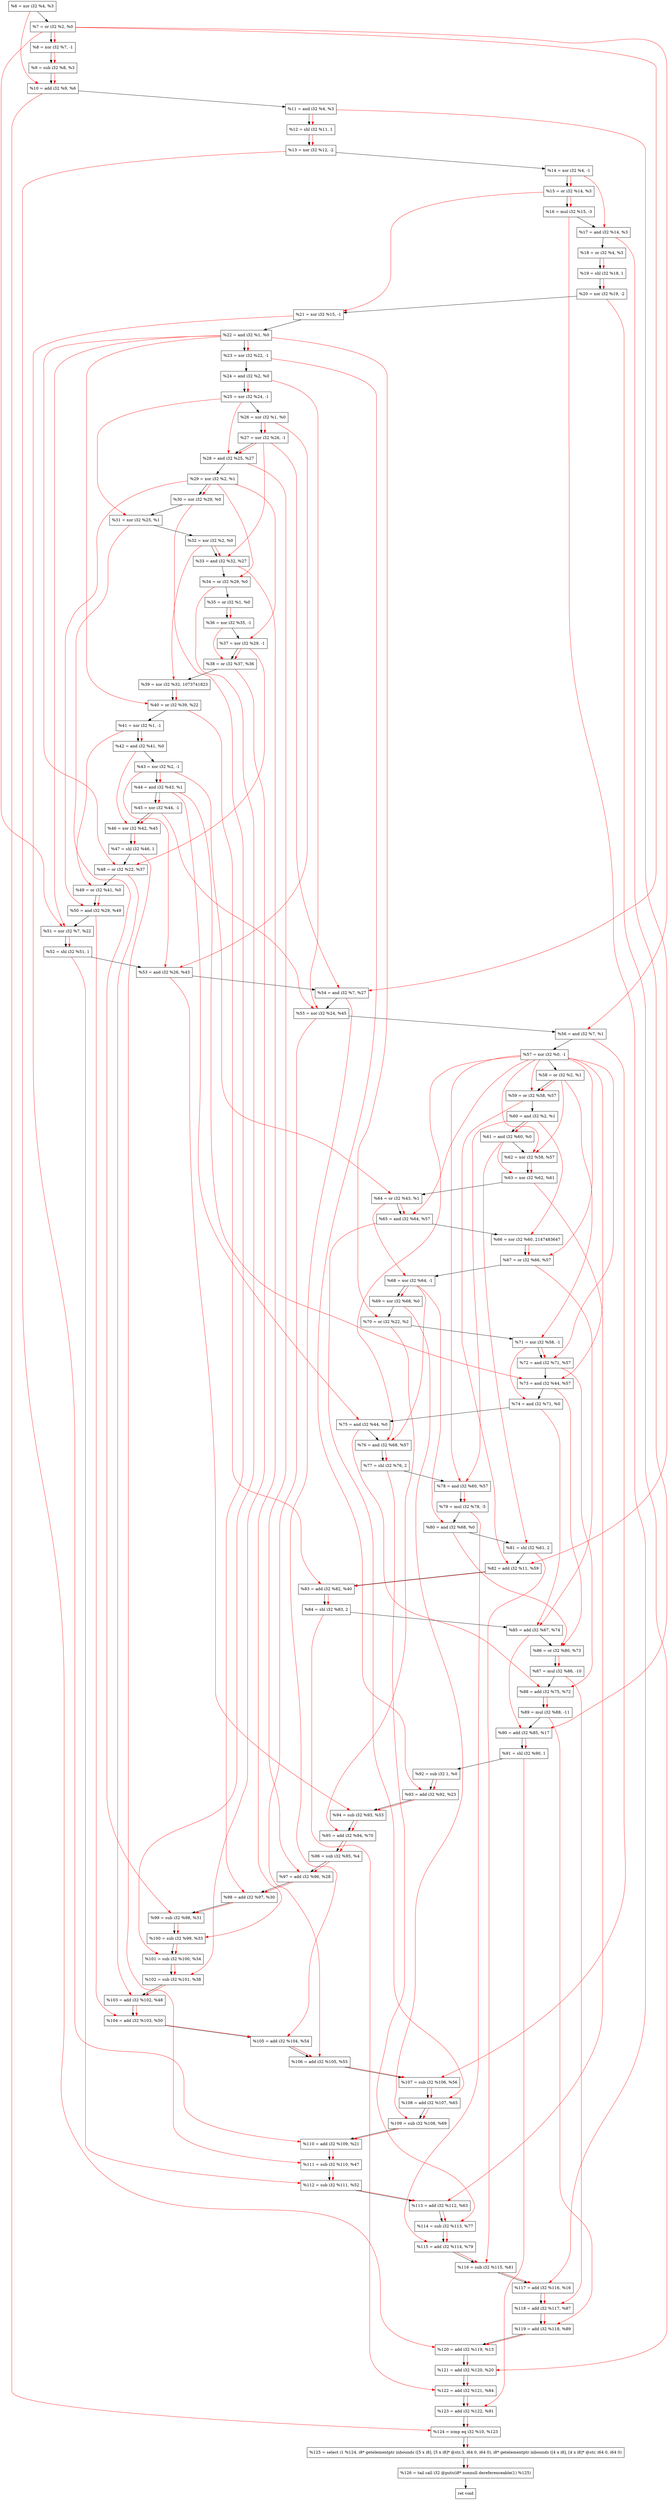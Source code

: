 digraph "DFG for'crackme' function" {
	Node0x1b0df90[shape=record, label="  %6 = xor i32 %4, %3"];
	Node0x1b0e000[shape=record, label="  %7 = or i32 %2, %0"];
	Node0x1b0e680[shape=record, label="  %8 = xor i32 %7, -1"];
	Node0x1b0e6f0[shape=record, label="  %9 = sub i32 %8, %3"];
	Node0x1b0e760[shape=record, label="  %10 = add i32 %9, %6"];
	Node0x1b0e7d0[shape=record, label="  %11 = and i32 %4, %3"];
	Node0x1b0e870[shape=record, label="  %12 = shl i32 %11, 1"];
	Node0x1b0e910[shape=record, label="  %13 = xor i32 %12, -2"];
	Node0x1b0e980[shape=record, label="  %14 = xor i32 %4, -1"];
	Node0x1b0e9f0[shape=record, label="  %15 = or i32 %14, %3"];
	Node0x1b0ea90[shape=record, label="  %16 = mul i32 %15, -3"];
	Node0x1b0eb00[shape=record, label="  %17 = and i32 %14, %3"];
	Node0x1b0eb70[shape=record, label="  %18 = or i32 %4, %3"];
	Node0x1b0ebe0[shape=record, label="  %19 = shl i32 %18, 1"];
	Node0x1b0ec50[shape=record, label="  %20 = xor i32 %19, -2"];
	Node0x1b0ecc0[shape=record, label="  %21 = xor i32 %15, -1"];
	Node0x1b0ed30[shape=record, label="  %22 = and i32 %1, %0"];
	Node0x1b0eda0[shape=record, label="  %23 = xor i32 %22, -1"];
	Node0x1b0ee10[shape=record, label="  %24 = and i32 %2, %0"];
	Node0x1b0ee80[shape=record, label="  %25 = xor i32 %24, -1"];
	Node0x1b0eef0[shape=record, label="  %26 = xor i32 %1, %0"];
	Node0x1b0ef60[shape=record, label="  %27 = xor i32 %26, -1"];
	Node0x1b0efd0[shape=record, label="  %28 = and i32 %25, %27"];
	Node0x1b0f040[shape=record, label="  %29 = xor i32 %2, %1"];
	Node0x1b0f0b0[shape=record, label="  %30 = xor i32 %29, %0"];
	Node0x1b0f120[shape=record, label="  %31 = xor i32 %25, %1"];
	Node0x1b0f190[shape=record, label="  %32 = xor i32 %2, %0"];
	Node0x1b0f410[shape=record, label="  %33 = and i32 %32, %27"];
	Node0x1b0f480[shape=record, label="  %34 = or i32 %29, %0"];
	Node0x1b0f4f0[shape=record, label="  %35 = or i32 %1, %0"];
	Node0x1b0f560[shape=record, label="  %36 = xor i32 %35, -1"];
	Node0x1b0f5d0[shape=record, label="  %37 = xor i32 %29, -1"];
	Node0x1b0f640[shape=record, label="  %38 = or i32 %37, %36"];
	Node0x1b0f6e0[shape=record, label="  %39 = xor i32 %32, 1073741823"];
	Node0x1b0f750[shape=record, label="  %40 = or i32 %39, %22"];
	Node0x1b0f7c0[shape=record, label="  %41 = xor i32 %1, -1"];
	Node0x1b0f830[shape=record, label="  %42 = and i32 %41, %0"];
	Node0x1b0f8a0[shape=record, label="  %43 = xor i32 %2, -1"];
	Node0x1b0f910[shape=record, label="  %44 = and i32 %43, %1"];
	Node0x1b0f980[shape=record, label="  %45 = xor i32 %44, -1"];
	Node0x1b0f9f0[shape=record, label="  %46 = xor i32 %42, %45"];
	Node0x1b0fa60[shape=record, label="  %47 = shl i32 %46, 1"];
	Node0x1b0fad0[shape=record, label="  %48 = or i32 %22, %37"];
	Node0x1b0fb40[shape=record, label="  %49 = or i32 %41, %0"];
	Node0x1b0fbb0[shape=record, label="  %50 = and i32 %29, %49"];
	Node0x1b0fc20[shape=record, label="  %51 = xor i32 %7, %22"];
	Node0x1b0fc90[shape=record, label="  %52 = shl i32 %51, 1"];
	Node0x1b0fd00[shape=record, label="  %53 = and i32 %26, %43"];
	Node0x1b0fd70[shape=record, label="  %54 = and i32 %7, %27"];
	Node0x1b0fde0[shape=record, label="  %55 = xor i32 %24, %45"];
	Node0x1b0fe50[shape=record, label="  %56 = and i32 %7, %1"];
	Node0x1b0fec0[shape=record, label="  %57 = xor i32 %0, -1"];
	Node0x1b0ff30[shape=record, label="  %58 = or i32 %2, %1"];
	Node0x1b0ffa0[shape=record, label="  %59 = or i32 %58, %57"];
	Node0x1b10010[shape=record, label="  %60 = and i32 %2, %1"];
	Node0x1b10080[shape=record, label="  %61 = and i32 %60, %0"];
	Node0x1b100f0[shape=record, label="  %62 = xor i32 %58, %57"];
	Node0x1b10160[shape=record, label="  %63 = xor i32 %62, %61"];
	Node0x1b101d0[shape=record, label="  %64 = or i32 %43, %1"];
	Node0x1b10650[shape=record, label="  %65 = and i32 %64, %57"];
	Node0x1b106f0[shape=record, label="  %66 = xor i32 %60, 2147483647"];
	Node0x1b10760[shape=record, label="  %67 = or i32 %66, %57"];
	Node0x1b107d0[shape=record, label="  %68 = xor i32 %64, -1"];
	Node0x1b10840[shape=record, label="  %69 = xor i32 %68, %0"];
	Node0x1b108b0[shape=record, label="  %70 = or i32 %22, %2"];
	Node0x1b10920[shape=record, label="  %71 = xor i32 %58, -1"];
	Node0x1b10990[shape=record, label="  %72 = and i32 %71, %57"];
	Node0x1b10a00[shape=record, label="  %73 = and i32 %44, %57"];
	Node0x1b10a70[shape=record, label="  %74 = and i32 %71, %0"];
	Node0x1b10ae0[shape=record, label="  %75 = and i32 %44, %0"];
	Node0x1b10b50[shape=record, label="  %76 = and i32 %68, %57"];
	Node0x1b10bf0[shape=record, label="  %77 = shl i32 %76, 2"];
	Node0x1b10c60[shape=record, label="  %78 = and i32 %60, %57"];
	Node0x1b10d00[shape=record, label="  %79 = mul i32 %78, -5"];
	Node0x1b10d70[shape=record, label="  %80 = and i32 %68, %0"];
	Node0x1b10de0[shape=record, label="  %81 = shl i32 %61, 2"];
	Node0x1b10e50[shape=record, label="  %82 = add i32 %11, %59"];
	Node0x1b10ec0[shape=record, label="  %83 = add i32 %82, %40"];
	Node0x1b10f30[shape=record, label="  %84 = shl i32 %83, 2"];
	Node0x1b10fa0[shape=record, label="  %85 = add i32 %67, %74"];
	Node0x1b11010[shape=record, label="  %86 = or i32 %80, %73"];
	Node0x1b110b0[shape=record, label="  %87 = mul i32 %86, -10"];
	Node0x1b11120[shape=record, label="  %88 = add i32 %75, %72"];
	Node0x1b111c0[shape=record, label="  %89 = mul i32 %88, -11"];
	Node0x1b11230[shape=record, label="  %90 = add i32 %85, %17"];
	Node0x1b112a0[shape=record, label="  %91 = shl i32 %90, 1"];
	Node0x1b11310[shape=record, label="  %92 = sub i32 1, %0"];
	Node0x1b11380[shape=record, label="  %93 = add i32 %92, %23"];
	Node0x1b113f0[shape=record, label="  %94 = sub i32 %93, %53"];
	Node0x1b11460[shape=record, label="  %95 = add i32 %94, %70"];
	Node0x1b114d0[shape=record, label="  %96 = sub i32 %95, %4"];
	Node0x1b11540[shape=record, label="  %97 = add i32 %96, %28"];
	Node0x1b115b0[shape=record, label="  %98 = add i32 %97, %30"];
	Node0x1b11620[shape=record, label="  %99 = sub i32 %98, %31"];
	Node0x1b11690[shape=record, label="  %100 = sub i32 %99, %33"];
	Node0x1b11700[shape=record, label="  %101 = sub i32 %100, %34"];
	Node0x1b11770[shape=record, label="  %102 = sub i32 %101, %38"];
	Node0x1b117e0[shape=record, label="  %103 = add i32 %102, %48"];
	Node0x1b11850[shape=record, label="  %104 = add i32 %103, %50"];
	Node0x1b118c0[shape=record, label="  %105 = add i32 %104, %54"];
	Node0x1b11930[shape=record, label="  %106 = add i32 %105, %55"];
	Node0x1b119a0[shape=record, label="  %107 = sub i32 %106, %56"];
	Node0x1b11a10[shape=record, label="  %108 = add i32 %107, %65"];
	Node0x1b11a80[shape=record, label="  %109 = sub i32 %108, %69"];
	Node0x1b11af0[shape=record, label="  %110 = add i32 %109, %21"];
	Node0x1b11b60[shape=record, label="  %111 = sub i32 %110, %47"];
	Node0x1b11bd0[shape=record, label="  %112 = sub i32 %111, %52"];
	Node0x1b11c40[shape=record, label="  %113 = add i32 %112, %63"];
	Node0x1b11cb0[shape=record, label="  %114 = sub i32 %113, %77"];
	Node0x1b11d20[shape=record, label="  %115 = add i32 %114, %79"];
	Node0x1b11d90[shape=record, label="  %116 = sub i32 %115, %81"];
	Node0x1b11e00[shape=record, label="  %117 = add i32 %116, %16"];
	Node0x1b11e70[shape=record, label="  %118 = add i32 %117, %87"];
	Node0x1b11ee0[shape=record, label="  %119 = add i32 %118, %89"];
	Node0x1b11f50[shape=record, label="  %120 = add i32 %119, %13"];
	Node0x1b11fc0[shape=record, label="  %121 = add i32 %120, %20"];
	Node0x1b12030[shape=record, label="  %122 = add i32 %121, %84"];
	Node0x1b120a0[shape=record, label="  %123 = add i32 %122, %91"];
	Node0x1b12110[shape=record, label="  %124 = icmp eq i32 %10, %123"];
	Node0x1aae268[shape=record, label="  %125 = select i1 %124, i8* getelementptr inbounds ([5 x i8], [5 x i8]* @str.3, i64 0, i64 0), i8* getelementptr inbounds ([4 x i8], [4 x i8]* @str, i64 0, i64 0)"];
	Node0x1b123a0[shape=record, label="  %126 = tail call i32 @puts(i8* nonnull dereferenceable(1) %125)"];
	Node0x1b123f0[shape=record, label="  ret void"];
	Node0x1b0df90 -> Node0x1b0e000;
	Node0x1b0e000 -> Node0x1b0e680;
	Node0x1b0e680 -> Node0x1b0e6f0;
	Node0x1b0e6f0 -> Node0x1b0e760;
	Node0x1b0e760 -> Node0x1b0e7d0;
	Node0x1b0e7d0 -> Node0x1b0e870;
	Node0x1b0e870 -> Node0x1b0e910;
	Node0x1b0e910 -> Node0x1b0e980;
	Node0x1b0e980 -> Node0x1b0e9f0;
	Node0x1b0e9f0 -> Node0x1b0ea90;
	Node0x1b0ea90 -> Node0x1b0eb00;
	Node0x1b0eb00 -> Node0x1b0eb70;
	Node0x1b0eb70 -> Node0x1b0ebe0;
	Node0x1b0ebe0 -> Node0x1b0ec50;
	Node0x1b0ec50 -> Node0x1b0ecc0;
	Node0x1b0ecc0 -> Node0x1b0ed30;
	Node0x1b0ed30 -> Node0x1b0eda0;
	Node0x1b0eda0 -> Node0x1b0ee10;
	Node0x1b0ee10 -> Node0x1b0ee80;
	Node0x1b0ee80 -> Node0x1b0eef0;
	Node0x1b0eef0 -> Node0x1b0ef60;
	Node0x1b0ef60 -> Node0x1b0efd0;
	Node0x1b0efd0 -> Node0x1b0f040;
	Node0x1b0f040 -> Node0x1b0f0b0;
	Node0x1b0f0b0 -> Node0x1b0f120;
	Node0x1b0f120 -> Node0x1b0f190;
	Node0x1b0f190 -> Node0x1b0f410;
	Node0x1b0f410 -> Node0x1b0f480;
	Node0x1b0f480 -> Node0x1b0f4f0;
	Node0x1b0f4f0 -> Node0x1b0f560;
	Node0x1b0f560 -> Node0x1b0f5d0;
	Node0x1b0f5d0 -> Node0x1b0f640;
	Node0x1b0f640 -> Node0x1b0f6e0;
	Node0x1b0f6e0 -> Node0x1b0f750;
	Node0x1b0f750 -> Node0x1b0f7c0;
	Node0x1b0f7c0 -> Node0x1b0f830;
	Node0x1b0f830 -> Node0x1b0f8a0;
	Node0x1b0f8a0 -> Node0x1b0f910;
	Node0x1b0f910 -> Node0x1b0f980;
	Node0x1b0f980 -> Node0x1b0f9f0;
	Node0x1b0f9f0 -> Node0x1b0fa60;
	Node0x1b0fa60 -> Node0x1b0fad0;
	Node0x1b0fad0 -> Node0x1b0fb40;
	Node0x1b0fb40 -> Node0x1b0fbb0;
	Node0x1b0fbb0 -> Node0x1b0fc20;
	Node0x1b0fc20 -> Node0x1b0fc90;
	Node0x1b0fc90 -> Node0x1b0fd00;
	Node0x1b0fd00 -> Node0x1b0fd70;
	Node0x1b0fd70 -> Node0x1b0fde0;
	Node0x1b0fde0 -> Node0x1b0fe50;
	Node0x1b0fe50 -> Node0x1b0fec0;
	Node0x1b0fec0 -> Node0x1b0ff30;
	Node0x1b0ff30 -> Node0x1b0ffa0;
	Node0x1b0ffa0 -> Node0x1b10010;
	Node0x1b10010 -> Node0x1b10080;
	Node0x1b10080 -> Node0x1b100f0;
	Node0x1b100f0 -> Node0x1b10160;
	Node0x1b10160 -> Node0x1b101d0;
	Node0x1b101d0 -> Node0x1b10650;
	Node0x1b10650 -> Node0x1b106f0;
	Node0x1b106f0 -> Node0x1b10760;
	Node0x1b10760 -> Node0x1b107d0;
	Node0x1b107d0 -> Node0x1b10840;
	Node0x1b10840 -> Node0x1b108b0;
	Node0x1b108b0 -> Node0x1b10920;
	Node0x1b10920 -> Node0x1b10990;
	Node0x1b10990 -> Node0x1b10a00;
	Node0x1b10a00 -> Node0x1b10a70;
	Node0x1b10a70 -> Node0x1b10ae0;
	Node0x1b10ae0 -> Node0x1b10b50;
	Node0x1b10b50 -> Node0x1b10bf0;
	Node0x1b10bf0 -> Node0x1b10c60;
	Node0x1b10c60 -> Node0x1b10d00;
	Node0x1b10d00 -> Node0x1b10d70;
	Node0x1b10d70 -> Node0x1b10de0;
	Node0x1b10de0 -> Node0x1b10e50;
	Node0x1b10e50 -> Node0x1b10ec0;
	Node0x1b10ec0 -> Node0x1b10f30;
	Node0x1b10f30 -> Node0x1b10fa0;
	Node0x1b10fa0 -> Node0x1b11010;
	Node0x1b11010 -> Node0x1b110b0;
	Node0x1b110b0 -> Node0x1b11120;
	Node0x1b11120 -> Node0x1b111c0;
	Node0x1b111c0 -> Node0x1b11230;
	Node0x1b11230 -> Node0x1b112a0;
	Node0x1b112a0 -> Node0x1b11310;
	Node0x1b11310 -> Node0x1b11380;
	Node0x1b11380 -> Node0x1b113f0;
	Node0x1b113f0 -> Node0x1b11460;
	Node0x1b11460 -> Node0x1b114d0;
	Node0x1b114d0 -> Node0x1b11540;
	Node0x1b11540 -> Node0x1b115b0;
	Node0x1b115b0 -> Node0x1b11620;
	Node0x1b11620 -> Node0x1b11690;
	Node0x1b11690 -> Node0x1b11700;
	Node0x1b11700 -> Node0x1b11770;
	Node0x1b11770 -> Node0x1b117e0;
	Node0x1b117e0 -> Node0x1b11850;
	Node0x1b11850 -> Node0x1b118c0;
	Node0x1b118c0 -> Node0x1b11930;
	Node0x1b11930 -> Node0x1b119a0;
	Node0x1b119a0 -> Node0x1b11a10;
	Node0x1b11a10 -> Node0x1b11a80;
	Node0x1b11a80 -> Node0x1b11af0;
	Node0x1b11af0 -> Node0x1b11b60;
	Node0x1b11b60 -> Node0x1b11bd0;
	Node0x1b11bd0 -> Node0x1b11c40;
	Node0x1b11c40 -> Node0x1b11cb0;
	Node0x1b11cb0 -> Node0x1b11d20;
	Node0x1b11d20 -> Node0x1b11d90;
	Node0x1b11d90 -> Node0x1b11e00;
	Node0x1b11e00 -> Node0x1b11e70;
	Node0x1b11e70 -> Node0x1b11ee0;
	Node0x1b11ee0 -> Node0x1b11f50;
	Node0x1b11f50 -> Node0x1b11fc0;
	Node0x1b11fc0 -> Node0x1b12030;
	Node0x1b12030 -> Node0x1b120a0;
	Node0x1b120a0 -> Node0x1b12110;
	Node0x1b12110 -> Node0x1aae268;
	Node0x1aae268 -> Node0x1b123a0;
	Node0x1b123a0 -> Node0x1b123f0;
edge [color=red]
	Node0x1b0e000 -> Node0x1b0e680;
	Node0x1b0e680 -> Node0x1b0e6f0;
	Node0x1b0e6f0 -> Node0x1b0e760;
	Node0x1b0df90 -> Node0x1b0e760;
	Node0x1b0e7d0 -> Node0x1b0e870;
	Node0x1b0e870 -> Node0x1b0e910;
	Node0x1b0e980 -> Node0x1b0e9f0;
	Node0x1b0e9f0 -> Node0x1b0ea90;
	Node0x1b0e980 -> Node0x1b0eb00;
	Node0x1b0eb70 -> Node0x1b0ebe0;
	Node0x1b0ebe0 -> Node0x1b0ec50;
	Node0x1b0e9f0 -> Node0x1b0ecc0;
	Node0x1b0ed30 -> Node0x1b0eda0;
	Node0x1b0ee10 -> Node0x1b0ee80;
	Node0x1b0eef0 -> Node0x1b0ef60;
	Node0x1b0ee80 -> Node0x1b0efd0;
	Node0x1b0ef60 -> Node0x1b0efd0;
	Node0x1b0f040 -> Node0x1b0f0b0;
	Node0x1b0ee80 -> Node0x1b0f120;
	Node0x1b0f190 -> Node0x1b0f410;
	Node0x1b0ef60 -> Node0x1b0f410;
	Node0x1b0f040 -> Node0x1b0f480;
	Node0x1b0f4f0 -> Node0x1b0f560;
	Node0x1b0f040 -> Node0x1b0f5d0;
	Node0x1b0f5d0 -> Node0x1b0f640;
	Node0x1b0f560 -> Node0x1b0f640;
	Node0x1b0f190 -> Node0x1b0f6e0;
	Node0x1b0f6e0 -> Node0x1b0f750;
	Node0x1b0ed30 -> Node0x1b0f750;
	Node0x1b0f7c0 -> Node0x1b0f830;
	Node0x1b0f8a0 -> Node0x1b0f910;
	Node0x1b0f910 -> Node0x1b0f980;
	Node0x1b0f830 -> Node0x1b0f9f0;
	Node0x1b0f980 -> Node0x1b0f9f0;
	Node0x1b0f9f0 -> Node0x1b0fa60;
	Node0x1b0ed30 -> Node0x1b0fad0;
	Node0x1b0f5d0 -> Node0x1b0fad0;
	Node0x1b0f7c0 -> Node0x1b0fb40;
	Node0x1b0f040 -> Node0x1b0fbb0;
	Node0x1b0fb40 -> Node0x1b0fbb0;
	Node0x1b0e000 -> Node0x1b0fc20;
	Node0x1b0ed30 -> Node0x1b0fc20;
	Node0x1b0fc20 -> Node0x1b0fc90;
	Node0x1b0eef0 -> Node0x1b0fd00;
	Node0x1b0f8a0 -> Node0x1b0fd00;
	Node0x1b0e000 -> Node0x1b0fd70;
	Node0x1b0ef60 -> Node0x1b0fd70;
	Node0x1b0ee10 -> Node0x1b0fde0;
	Node0x1b0f980 -> Node0x1b0fde0;
	Node0x1b0e000 -> Node0x1b0fe50;
	Node0x1b0ff30 -> Node0x1b0ffa0;
	Node0x1b0fec0 -> Node0x1b0ffa0;
	Node0x1b10010 -> Node0x1b10080;
	Node0x1b0ff30 -> Node0x1b100f0;
	Node0x1b0fec0 -> Node0x1b100f0;
	Node0x1b100f0 -> Node0x1b10160;
	Node0x1b10080 -> Node0x1b10160;
	Node0x1b0f8a0 -> Node0x1b101d0;
	Node0x1b101d0 -> Node0x1b10650;
	Node0x1b0fec0 -> Node0x1b10650;
	Node0x1b10010 -> Node0x1b106f0;
	Node0x1b106f0 -> Node0x1b10760;
	Node0x1b0fec0 -> Node0x1b10760;
	Node0x1b101d0 -> Node0x1b107d0;
	Node0x1b107d0 -> Node0x1b10840;
	Node0x1b0ed30 -> Node0x1b108b0;
	Node0x1b0ff30 -> Node0x1b10920;
	Node0x1b10920 -> Node0x1b10990;
	Node0x1b0fec0 -> Node0x1b10990;
	Node0x1b0f910 -> Node0x1b10a00;
	Node0x1b0fec0 -> Node0x1b10a00;
	Node0x1b10920 -> Node0x1b10a70;
	Node0x1b0f910 -> Node0x1b10ae0;
	Node0x1b107d0 -> Node0x1b10b50;
	Node0x1b0fec0 -> Node0x1b10b50;
	Node0x1b10b50 -> Node0x1b10bf0;
	Node0x1b10010 -> Node0x1b10c60;
	Node0x1b0fec0 -> Node0x1b10c60;
	Node0x1b10c60 -> Node0x1b10d00;
	Node0x1b107d0 -> Node0x1b10d70;
	Node0x1b10080 -> Node0x1b10de0;
	Node0x1b0e7d0 -> Node0x1b10e50;
	Node0x1b0ffa0 -> Node0x1b10e50;
	Node0x1b10e50 -> Node0x1b10ec0;
	Node0x1b0f750 -> Node0x1b10ec0;
	Node0x1b10ec0 -> Node0x1b10f30;
	Node0x1b10760 -> Node0x1b10fa0;
	Node0x1b10a70 -> Node0x1b10fa0;
	Node0x1b10d70 -> Node0x1b11010;
	Node0x1b10a00 -> Node0x1b11010;
	Node0x1b11010 -> Node0x1b110b0;
	Node0x1b10ae0 -> Node0x1b11120;
	Node0x1b10990 -> Node0x1b11120;
	Node0x1b11120 -> Node0x1b111c0;
	Node0x1b10fa0 -> Node0x1b11230;
	Node0x1b0eb00 -> Node0x1b11230;
	Node0x1b11230 -> Node0x1b112a0;
	Node0x1b11310 -> Node0x1b11380;
	Node0x1b0eda0 -> Node0x1b11380;
	Node0x1b11380 -> Node0x1b113f0;
	Node0x1b0fd00 -> Node0x1b113f0;
	Node0x1b113f0 -> Node0x1b11460;
	Node0x1b108b0 -> Node0x1b11460;
	Node0x1b11460 -> Node0x1b114d0;
	Node0x1b114d0 -> Node0x1b11540;
	Node0x1b0efd0 -> Node0x1b11540;
	Node0x1b11540 -> Node0x1b115b0;
	Node0x1b0f0b0 -> Node0x1b115b0;
	Node0x1b115b0 -> Node0x1b11620;
	Node0x1b0f120 -> Node0x1b11620;
	Node0x1b11620 -> Node0x1b11690;
	Node0x1b0f410 -> Node0x1b11690;
	Node0x1b11690 -> Node0x1b11700;
	Node0x1b0f480 -> Node0x1b11700;
	Node0x1b11700 -> Node0x1b11770;
	Node0x1b0f640 -> Node0x1b11770;
	Node0x1b11770 -> Node0x1b117e0;
	Node0x1b0fad0 -> Node0x1b117e0;
	Node0x1b117e0 -> Node0x1b11850;
	Node0x1b0fbb0 -> Node0x1b11850;
	Node0x1b11850 -> Node0x1b118c0;
	Node0x1b0fd70 -> Node0x1b118c0;
	Node0x1b118c0 -> Node0x1b11930;
	Node0x1b0fde0 -> Node0x1b11930;
	Node0x1b11930 -> Node0x1b119a0;
	Node0x1b0fe50 -> Node0x1b119a0;
	Node0x1b119a0 -> Node0x1b11a10;
	Node0x1b10650 -> Node0x1b11a10;
	Node0x1b11a10 -> Node0x1b11a80;
	Node0x1b10840 -> Node0x1b11a80;
	Node0x1b11a80 -> Node0x1b11af0;
	Node0x1b0ecc0 -> Node0x1b11af0;
	Node0x1b11af0 -> Node0x1b11b60;
	Node0x1b0fa60 -> Node0x1b11b60;
	Node0x1b11b60 -> Node0x1b11bd0;
	Node0x1b0fc90 -> Node0x1b11bd0;
	Node0x1b11bd0 -> Node0x1b11c40;
	Node0x1b10160 -> Node0x1b11c40;
	Node0x1b11c40 -> Node0x1b11cb0;
	Node0x1b10bf0 -> Node0x1b11cb0;
	Node0x1b11cb0 -> Node0x1b11d20;
	Node0x1b10d00 -> Node0x1b11d20;
	Node0x1b11d20 -> Node0x1b11d90;
	Node0x1b10de0 -> Node0x1b11d90;
	Node0x1b11d90 -> Node0x1b11e00;
	Node0x1b0ea90 -> Node0x1b11e00;
	Node0x1b11e00 -> Node0x1b11e70;
	Node0x1b110b0 -> Node0x1b11e70;
	Node0x1b11e70 -> Node0x1b11ee0;
	Node0x1b111c0 -> Node0x1b11ee0;
	Node0x1b11ee0 -> Node0x1b11f50;
	Node0x1b0e910 -> Node0x1b11f50;
	Node0x1b11f50 -> Node0x1b11fc0;
	Node0x1b0ec50 -> Node0x1b11fc0;
	Node0x1b11fc0 -> Node0x1b12030;
	Node0x1b10f30 -> Node0x1b12030;
	Node0x1b12030 -> Node0x1b120a0;
	Node0x1b112a0 -> Node0x1b120a0;
	Node0x1b0e760 -> Node0x1b12110;
	Node0x1b120a0 -> Node0x1b12110;
	Node0x1b12110 -> Node0x1aae268;
	Node0x1aae268 -> Node0x1b123a0;
}
